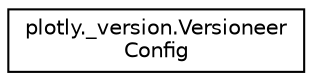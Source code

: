 digraph "Graphical Class Hierarchy"
{
 // LATEX_PDF_SIZE
  edge [fontname="Helvetica",fontsize="10",labelfontname="Helvetica",labelfontsize="10"];
  node [fontname="Helvetica",fontsize="10",shape=record];
  rankdir="LR";
  Node0 [label="plotly._version.Versioneer\lConfig",height=0.2,width=0.4,color="black", fillcolor="white", style="filled",URL="$classplotly_1_1__version_1_1_versioneer_config.html",tooltip=" "];
}
